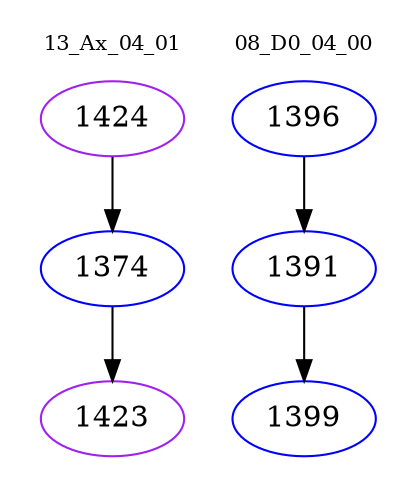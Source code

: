 digraph{
subgraph cluster_0 {
color = white
label = "13_Ax_04_01";
fontsize=10;
T0_1424 [label="1424", color="purple"]
T0_1424 -> T0_1374 [color="black"]
T0_1374 [label="1374", color="blue"]
T0_1374 -> T0_1423 [color="black"]
T0_1423 [label="1423", color="purple"]
}
subgraph cluster_1 {
color = white
label = "08_D0_04_00";
fontsize=10;
T1_1396 [label="1396", color="blue"]
T1_1396 -> T1_1391 [color="black"]
T1_1391 [label="1391", color="blue"]
T1_1391 -> T1_1399 [color="black"]
T1_1399 [label="1399", color="blue"]
}
}
